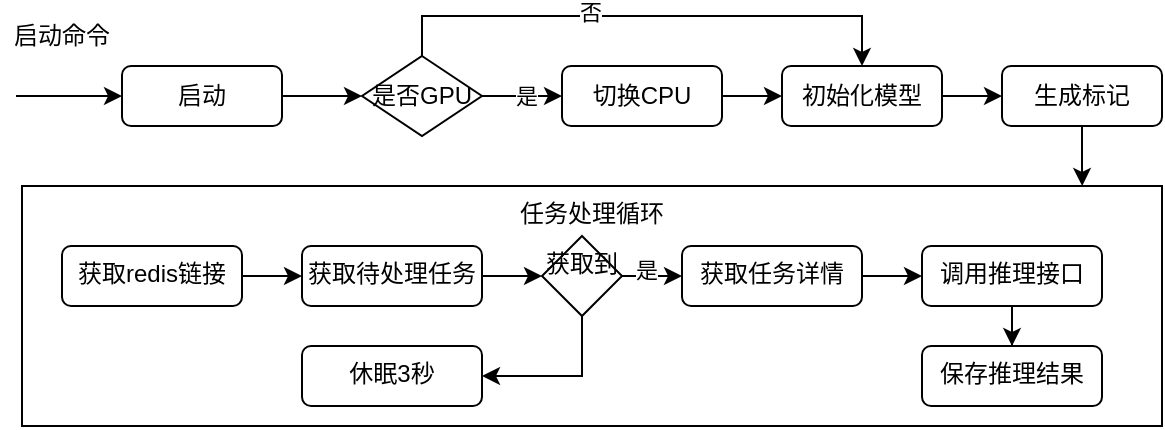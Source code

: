 <mxfile version="15.4.0" type="device"><diagram id="hx9P_0lFm4R8kVfoqb7n" name="第 1 页"><mxGraphModel dx="1106" dy="751" grid="1" gridSize="10" guides="1" tooltips="1" connect="1" arrows="1" fold="1" page="1" pageScale="1" pageWidth="827" pageHeight="1169" math="0" shadow="0"><root><mxCell id="0"/><mxCell id="1" parent="0"/><mxCell id="v1y18d2PyRsumXlf889e-3" style="edgeStyle=orthogonalEdgeStyle;rounded=0;orthogonalLoop=1;jettySize=auto;html=1;entryX=0;entryY=0.5;entryDx=0;entryDy=0;" edge="1" parent="1" source="v1y18d2PyRsumXlf889e-1" target="v1y18d2PyRsumXlf889e-8"><mxGeometry relative="1" as="geometry"><mxPoint x="180" y="48" as="targetPoint"/></mxGeometry></mxCell><mxCell id="v1y18d2PyRsumXlf889e-1" value="启动" style="rounded=1;whiteSpace=wrap;html=1;" vertex="1" parent="1"><mxGeometry x="60" y="33" width="80" height="30" as="geometry"/></mxCell><mxCell id="v1y18d2PyRsumXlf889e-4" style="edgeStyle=orthogonalEdgeStyle;rounded=0;orthogonalLoop=1;jettySize=auto;html=1;entryX=0;entryY=0.5;entryDx=0;entryDy=0;" edge="1" parent="1" target="v1y18d2PyRsumXlf889e-1"><mxGeometry relative="1" as="geometry"><mxPoint x="57" y="51" as="targetPoint"/><mxPoint x="7" y="48" as="sourcePoint"/><Array as="points"><mxPoint x="7" y="48"/></Array></mxGeometry></mxCell><mxCell id="v1y18d2PyRsumXlf889e-5" value="启动命令" style="text;html=1;strokeColor=none;fillColor=none;align=center;verticalAlign=middle;whiteSpace=wrap;rounded=0;" vertex="1" parent="1"><mxGeometry y="3" width="60" height="30" as="geometry"/></mxCell><mxCell id="v1y18d2PyRsumXlf889e-9" style="edgeStyle=orthogonalEdgeStyle;rounded=0;orthogonalLoop=1;jettySize=auto;html=1;entryX=0;entryY=0.5;entryDx=0;entryDy=0;" edge="1" parent="1" source="v1y18d2PyRsumXlf889e-8" target="v1y18d2PyRsumXlf889e-11"><mxGeometry relative="1" as="geometry"><mxPoint x="290" y="48" as="targetPoint"/></mxGeometry></mxCell><mxCell id="v1y18d2PyRsumXlf889e-10" value="是" style="edgeLabel;html=1;align=center;verticalAlign=middle;resizable=0;points=[];" vertex="1" connectable="0" parent="v1y18d2PyRsumXlf889e-9"><mxGeometry x="0.08" relative="1" as="geometry"><mxPoint as="offset"/></mxGeometry></mxCell><mxCell id="v1y18d2PyRsumXlf889e-14" style="edgeStyle=orthogonalEdgeStyle;rounded=0;orthogonalLoop=1;jettySize=auto;html=1;entryX=0.5;entryY=0;entryDx=0;entryDy=0;" edge="1" parent="1" source="v1y18d2PyRsumXlf889e-8" target="v1y18d2PyRsumXlf889e-12"><mxGeometry relative="1" as="geometry"><Array as="points"><mxPoint x="210" y="8"/><mxPoint x="430" y="8"/></Array></mxGeometry></mxCell><mxCell id="v1y18d2PyRsumXlf889e-15" value="否" style="edgeLabel;html=1;align=center;verticalAlign=middle;resizable=0;points=[];" vertex="1" connectable="0" parent="v1y18d2PyRsumXlf889e-14"><mxGeometry x="-0.215" y="2" relative="1" as="geometry"><mxPoint as="offset"/></mxGeometry></mxCell><mxCell id="v1y18d2PyRsumXlf889e-8" value="是否GPU" style="rhombus;whiteSpace=wrap;html=1;" vertex="1" parent="1"><mxGeometry x="180" y="28" width="60" height="40" as="geometry"/></mxCell><mxCell id="v1y18d2PyRsumXlf889e-13" style="edgeStyle=orthogonalEdgeStyle;rounded=0;orthogonalLoop=1;jettySize=auto;html=1;entryX=0;entryY=0.5;entryDx=0;entryDy=0;" edge="1" parent="1" source="v1y18d2PyRsumXlf889e-11" target="v1y18d2PyRsumXlf889e-12"><mxGeometry relative="1" as="geometry"/></mxCell><mxCell id="v1y18d2PyRsumXlf889e-11" value="切换CPU" style="rounded=1;whiteSpace=wrap;html=1;" vertex="1" parent="1"><mxGeometry x="280" y="33" width="80" height="30" as="geometry"/></mxCell><mxCell id="v1y18d2PyRsumXlf889e-17" style="edgeStyle=orthogonalEdgeStyle;rounded=0;orthogonalLoop=1;jettySize=auto;html=1;entryX=0;entryY=0.5;entryDx=0;entryDy=0;" edge="1" parent="1" source="v1y18d2PyRsumXlf889e-12" target="v1y18d2PyRsumXlf889e-16"><mxGeometry relative="1" as="geometry"/></mxCell><mxCell id="v1y18d2PyRsumXlf889e-12" value="初始化模型" style="rounded=1;whiteSpace=wrap;html=1;" vertex="1" parent="1"><mxGeometry x="390" y="33" width="80" height="30" as="geometry"/></mxCell><mxCell id="v1y18d2PyRsumXlf889e-38" style="edgeStyle=orthogonalEdgeStyle;rounded=0;orthogonalLoop=1;jettySize=auto;html=1;entryX=0.93;entryY=0;entryDx=0;entryDy=0;entryPerimeter=0;" edge="1" parent="1" source="v1y18d2PyRsumXlf889e-16" target="v1y18d2PyRsumXlf889e-18"><mxGeometry relative="1" as="geometry"/></mxCell><mxCell id="v1y18d2PyRsumXlf889e-16" value="生成标记" style="rounded=1;whiteSpace=wrap;html=1;" vertex="1" parent="1"><mxGeometry x="500" y="33" width="80" height="30" as="geometry"/></mxCell><mxCell id="v1y18d2PyRsumXlf889e-18" value="任务处理循环" style="rounded=0;whiteSpace=wrap;html=1;align=center;verticalAlign=top;" vertex="1" parent="1"><mxGeometry x="10" y="93" width="570" height="120" as="geometry"/></mxCell><mxCell id="v1y18d2PyRsumXlf889e-21" style="edgeStyle=orthogonalEdgeStyle;rounded=0;orthogonalLoop=1;jettySize=auto;html=1;entryX=0;entryY=0.5;entryDx=0;entryDy=0;" edge="1" parent="1" source="v1y18d2PyRsumXlf889e-19" target="v1y18d2PyRsumXlf889e-20"><mxGeometry relative="1" as="geometry"/></mxCell><mxCell id="v1y18d2PyRsumXlf889e-19" value="获取redis链接" style="rounded=1;whiteSpace=wrap;html=1;align=center;verticalAlign=top;" vertex="1" parent="1"><mxGeometry x="30" y="123" width="90" height="30" as="geometry"/></mxCell><mxCell id="v1y18d2PyRsumXlf889e-26" style="edgeStyle=orthogonalEdgeStyle;rounded=0;orthogonalLoop=1;jettySize=auto;html=1;entryX=0;entryY=0.5;entryDx=0;entryDy=0;" edge="1" parent="1" source="v1y18d2PyRsumXlf889e-20" target="v1y18d2PyRsumXlf889e-25"><mxGeometry relative="1" as="geometry"/></mxCell><mxCell id="v1y18d2PyRsumXlf889e-20" value="获取待处理任务" style="rounded=1;whiteSpace=wrap;html=1;align=center;verticalAlign=top;" vertex="1" parent="1"><mxGeometry x="150" y="123" width="90" height="30" as="geometry"/></mxCell><mxCell id="v1y18d2PyRsumXlf889e-28" style="edgeStyle=orthogonalEdgeStyle;rounded=0;orthogonalLoop=1;jettySize=auto;html=1;entryX=0;entryY=0.5;entryDx=0;entryDy=0;" edge="1" parent="1" source="v1y18d2PyRsumXlf889e-25" target="v1y18d2PyRsumXlf889e-27"><mxGeometry relative="1" as="geometry"/></mxCell><mxCell id="v1y18d2PyRsumXlf889e-34" value="是" style="edgeLabel;html=1;align=center;verticalAlign=middle;resizable=0;points=[];" vertex="1" connectable="0" parent="v1y18d2PyRsumXlf889e-28"><mxGeometry x="0.28" y="3" relative="1" as="geometry"><mxPoint as="offset"/></mxGeometry></mxCell><mxCell id="v1y18d2PyRsumXlf889e-37" style="edgeStyle=orthogonalEdgeStyle;rounded=0;orthogonalLoop=1;jettySize=auto;html=1;entryX=1;entryY=0.5;entryDx=0;entryDy=0;" edge="1" parent="1" source="v1y18d2PyRsumXlf889e-25" target="v1y18d2PyRsumXlf889e-36"><mxGeometry relative="1" as="geometry"><Array as="points"><mxPoint x="290" y="188"/></Array></mxGeometry></mxCell><mxCell id="v1y18d2PyRsumXlf889e-25" value="获取到" style="rhombus;whiteSpace=wrap;html=1;align=center;verticalAlign=top;" vertex="1" parent="1"><mxGeometry x="270" y="118" width="40" height="40" as="geometry"/></mxCell><mxCell id="v1y18d2PyRsumXlf889e-30" style="edgeStyle=orthogonalEdgeStyle;rounded=0;orthogonalLoop=1;jettySize=auto;html=1;entryX=0;entryY=0.5;entryDx=0;entryDy=0;" edge="1" parent="1" source="v1y18d2PyRsumXlf889e-27" target="v1y18d2PyRsumXlf889e-29"><mxGeometry relative="1" as="geometry"/></mxCell><mxCell id="v1y18d2PyRsumXlf889e-27" value="获取任务详情" style="rounded=1;whiteSpace=wrap;html=1;align=center;verticalAlign=top;" vertex="1" parent="1"><mxGeometry x="340" y="123" width="90" height="30" as="geometry"/></mxCell><mxCell id="v1y18d2PyRsumXlf889e-32" style="edgeStyle=orthogonalEdgeStyle;rounded=0;orthogonalLoop=1;jettySize=auto;html=1;entryX=0.5;entryY=0;entryDx=0;entryDy=0;" edge="1" parent="1" source="v1y18d2PyRsumXlf889e-29" target="v1y18d2PyRsumXlf889e-31"><mxGeometry relative="1" as="geometry"><mxPoint x="670" y="183" as="targetPoint"/></mxGeometry></mxCell><mxCell id="v1y18d2PyRsumXlf889e-29" value="调用推理接口" style="rounded=1;whiteSpace=wrap;html=1;align=center;verticalAlign=top;" vertex="1" parent="1"><mxGeometry x="460" y="123" width="90" height="30" as="geometry"/></mxCell><mxCell id="v1y18d2PyRsumXlf889e-31" value="保存推理结果" style="rounded=1;whiteSpace=wrap;html=1;align=center;verticalAlign=top;" vertex="1" parent="1"><mxGeometry x="460" y="173" width="90" height="30" as="geometry"/></mxCell><mxCell id="v1y18d2PyRsumXlf889e-36" value="休眠3秒" style="rounded=1;whiteSpace=wrap;html=1;align=center;verticalAlign=top;" vertex="1" parent="1"><mxGeometry x="150" y="173" width="90" height="30" as="geometry"/></mxCell></root></mxGraphModel></diagram></mxfile>